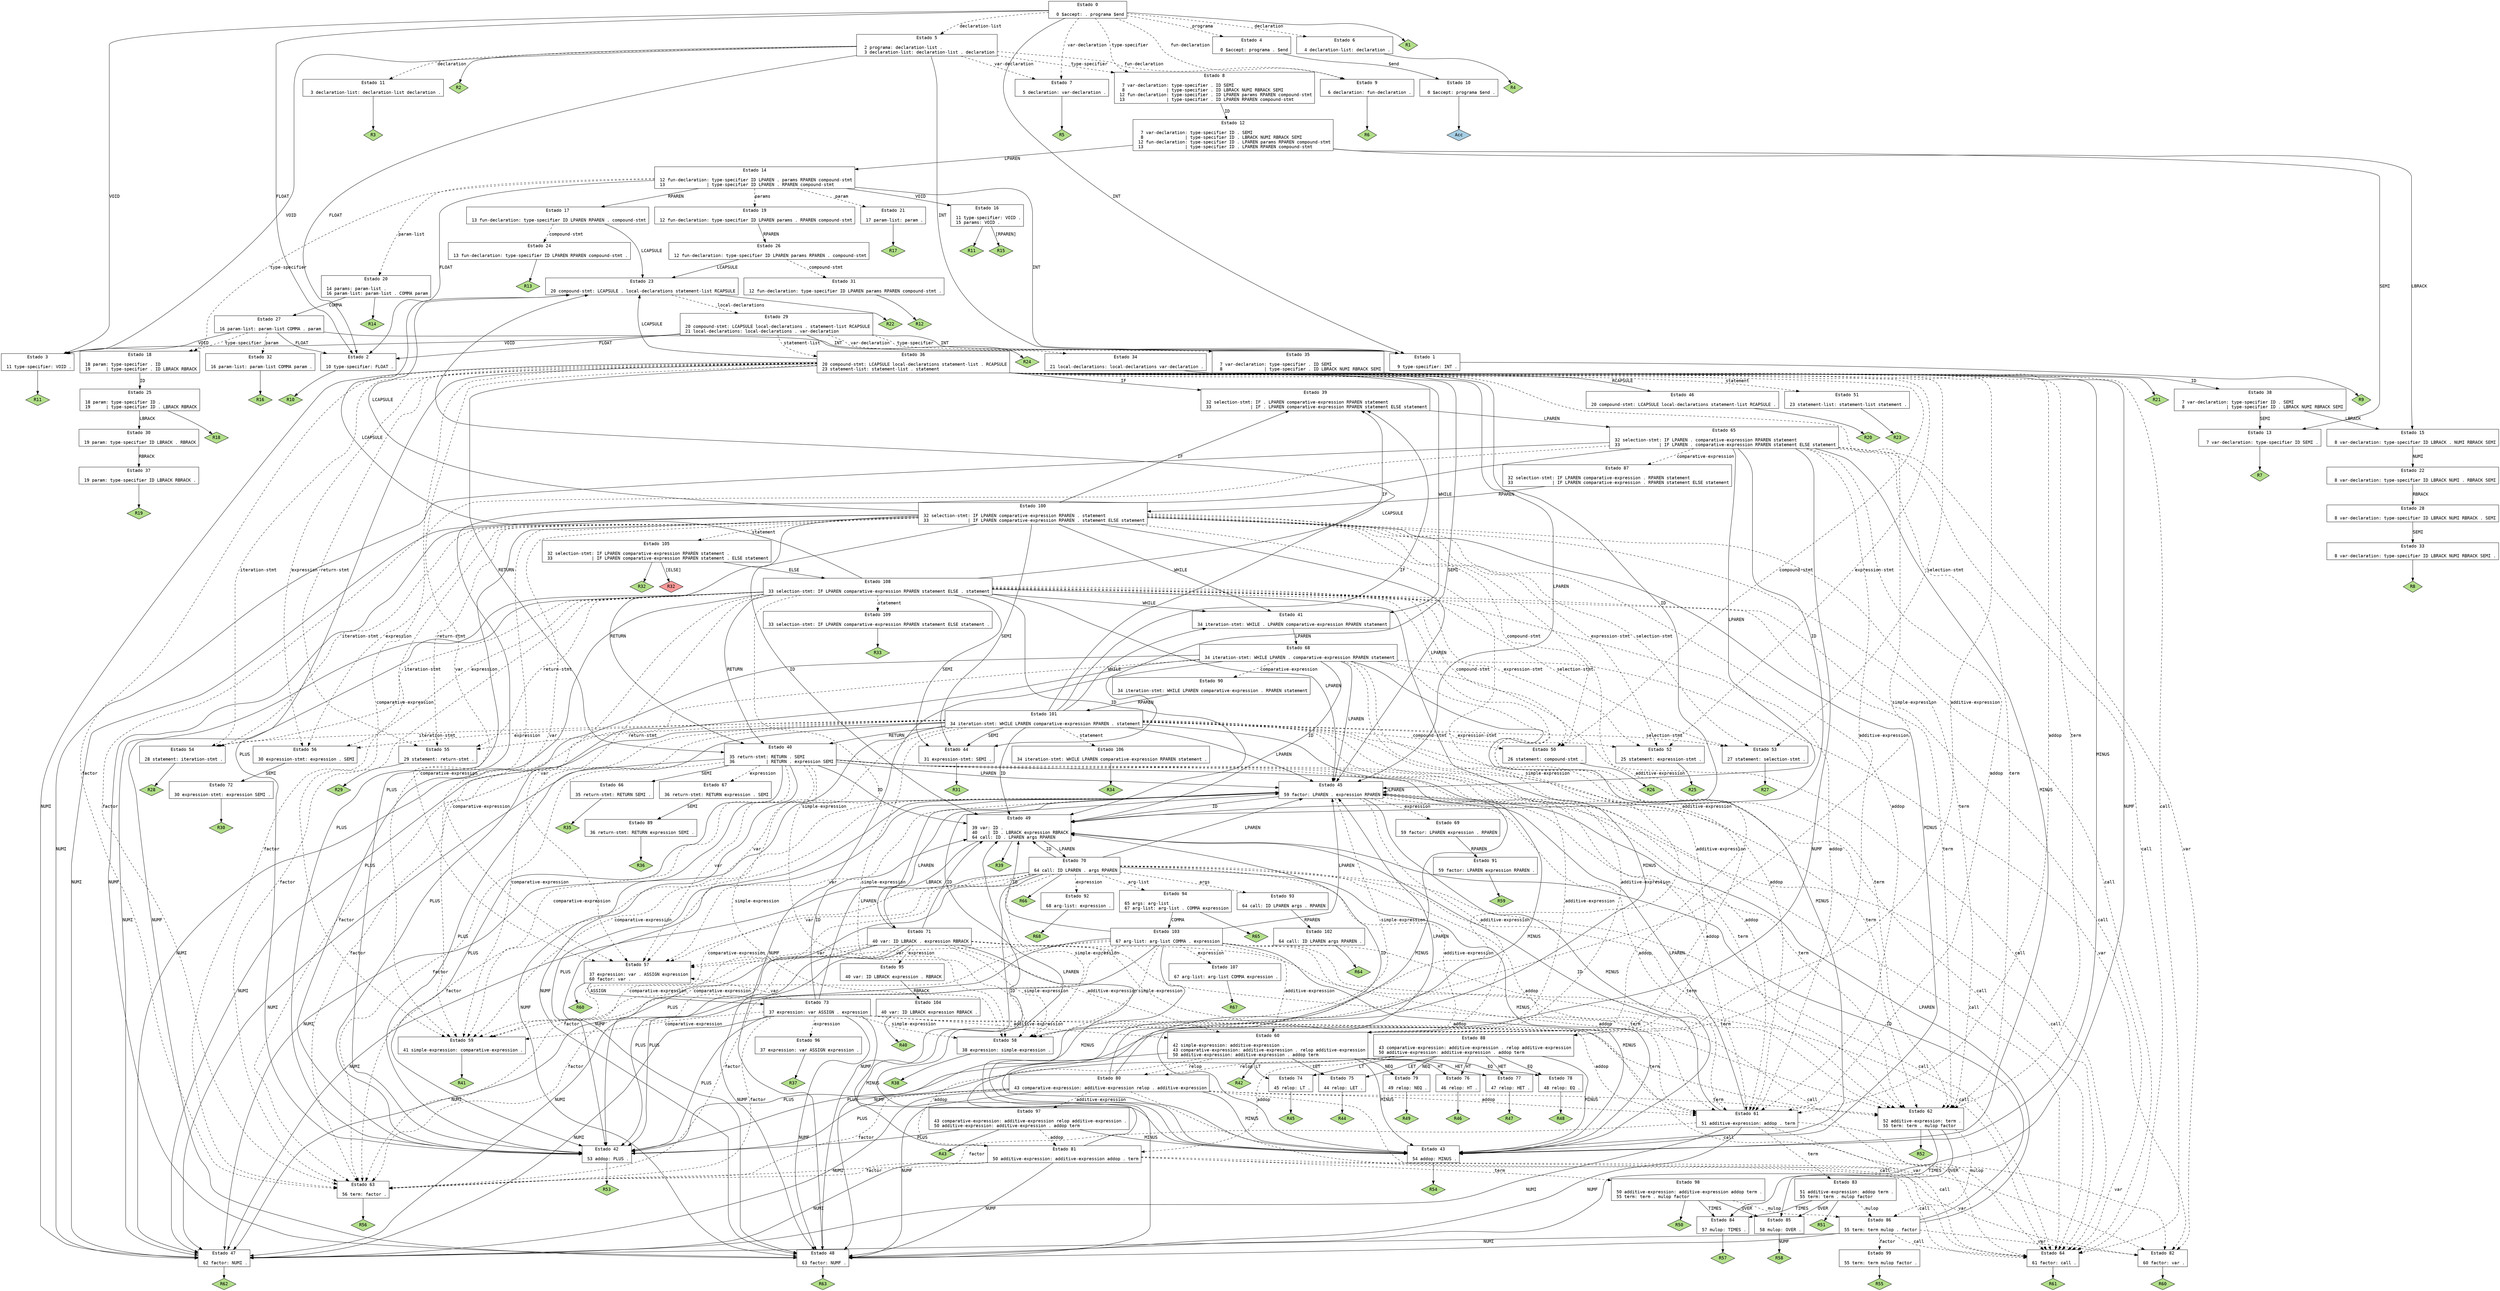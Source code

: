 // Gerado por GNU Bison 3.0.4.
// Relate erros para <bug-bison@gnu.org>.
// Site: <http://www.gnu.org/software/bison/>.

digraph "cminus.y"
{
  node [fontname = courier, shape = box, colorscheme = paired6]
  edge [fontname = courier]

  0 [label="Estado 0\n\l  0 $accept: . programa $end\l"]
  0 -> 1 [style=solid label="INT"]
  0 -> 2 [style=solid label="FLOAT"]
  0 -> 3 [style=solid label="VOID"]
  0 -> 4 [style=dashed label="programa"]
  0 -> 5 [style=dashed label="declaration-list"]
  0 -> 6 [style=dashed label="declaration"]
  0 -> 7 [style=dashed label="var-declaration"]
  0 -> 8 [style=dashed label="type-specifier"]
  0 -> 9 [style=dashed label="fun-declaration"]
  0 -> "0R1" [style=solid]
 "0R1" [label="R1", fillcolor=3, shape=diamond, style=filled]
  1 [label="Estado 1\n\l  9 type-specifier: INT .\l"]
  1 -> "1R9" [style=solid]
 "1R9" [label="R9", fillcolor=3, shape=diamond, style=filled]
  2 [label="Estado 2\n\l 10 type-specifier: FLOAT .\l"]
  2 -> "2R10" [style=solid]
 "2R10" [label="R10", fillcolor=3, shape=diamond, style=filled]
  3 [label="Estado 3\n\l 11 type-specifier: VOID .\l"]
  3 -> "3R11" [style=solid]
 "3R11" [label="R11", fillcolor=3, shape=diamond, style=filled]
  4 [label="Estado 4\n\l  0 $accept: programa . $end\l"]
  4 -> 10 [style=solid label="$end"]
  5 [label="Estado 5\n\l  2 programa: declaration-list .\l  3 declaration-list: declaration-list . declaration\l"]
  5 -> 1 [style=solid label="INT"]
  5 -> 2 [style=solid label="FLOAT"]
  5 -> 3 [style=solid label="VOID"]
  5 -> 11 [style=dashed label="declaration"]
  5 -> 7 [style=dashed label="var-declaration"]
  5 -> 8 [style=dashed label="type-specifier"]
  5 -> 9 [style=dashed label="fun-declaration"]
  5 -> "5R2" [style=solid]
 "5R2" [label="R2", fillcolor=3, shape=diamond, style=filled]
  6 [label="Estado 6\n\l  4 declaration-list: declaration .\l"]
  6 -> "6R4" [style=solid]
 "6R4" [label="R4", fillcolor=3, shape=diamond, style=filled]
  7 [label="Estado 7\n\l  5 declaration: var-declaration .\l"]
  7 -> "7R5" [style=solid]
 "7R5" [label="R5", fillcolor=3, shape=diamond, style=filled]
  8 [label="Estado 8\n\l  7 var-declaration: type-specifier . ID SEMI\l  8                | type-specifier . ID LBRACK NUMI RBRACK SEMI\l 12 fun-declaration: type-specifier . ID LPAREN params RPAREN compound-stmt\l 13                | type-specifier . ID LPAREN RPAREN compound-stmt\l"]
  8 -> 12 [style=solid label="ID"]
  9 [label="Estado 9\n\l  6 declaration: fun-declaration .\l"]
  9 -> "9R6" [style=solid]
 "9R6" [label="R6", fillcolor=3, shape=diamond, style=filled]
  10 [label="Estado 10\n\l  0 $accept: programa $end .\l"]
  10 -> "10R0" [style=solid]
 "10R0" [label="Acc", fillcolor=1, shape=diamond, style=filled]
  11 [label="Estado 11\n\l  3 declaration-list: declaration-list declaration .\l"]
  11 -> "11R3" [style=solid]
 "11R3" [label="R3", fillcolor=3, shape=diamond, style=filled]
  12 [label="Estado 12\n\l  7 var-declaration: type-specifier ID . SEMI\l  8                | type-specifier ID . LBRACK NUMI RBRACK SEMI\l 12 fun-declaration: type-specifier ID . LPAREN params RPAREN compound-stmt\l 13                | type-specifier ID . LPAREN RPAREN compound-stmt\l"]
  12 -> 13 [style=solid label="SEMI"]
  12 -> 14 [style=solid label="LPAREN"]
  12 -> 15 [style=solid label="LBRACK"]
  13 [label="Estado 13\n\l  7 var-declaration: type-specifier ID SEMI .\l"]
  13 -> "13R7" [style=solid]
 "13R7" [label="R7", fillcolor=3, shape=diamond, style=filled]
  14 [label="Estado 14\n\l 12 fun-declaration: type-specifier ID LPAREN . params RPAREN compound-stmt\l 13                | type-specifier ID LPAREN . RPAREN compound-stmt\l"]
  14 -> 1 [style=solid label="INT"]
  14 -> 2 [style=solid label="FLOAT"]
  14 -> 16 [style=solid label="VOID"]
  14 -> 17 [style=solid label="RPAREN"]
  14 -> 18 [style=dashed label="type-specifier"]
  14 -> 19 [style=dashed label="params"]
  14 -> 20 [style=dashed label="param-list"]
  14 -> 21 [style=dashed label="param"]
  15 [label="Estado 15\n\l  8 var-declaration: type-specifier ID LBRACK . NUMI RBRACK SEMI\l"]
  15 -> 22 [style=solid label="NUMI"]
  16 [label="Estado 16\n\l 11 type-specifier: VOID .\l 15 params: VOID .\l"]
  16 -> "16R11" [style=solid]
 "16R11" [label="R11", fillcolor=3, shape=diamond, style=filled]
  16 -> "16R15" [label="[RPAREN]", style=solid]
 "16R15" [label="R15", fillcolor=3, shape=diamond, style=filled]
  17 [label="Estado 17\n\l 13 fun-declaration: type-specifier ID LPAREN RPAREN . compound-stmt\l"]
  17 -> 23 [style=solid label="LCAPSULE"]
  17 -> 24 [style=dashed label="compound-stmt"]
  18 [label="Estado 18\n\l 18 param: type-specifier . ID\l 19      | type-specifier . ID LBRACK RBRACK\l"]
  18 -> 25 [style=solid label="ID"]
  19 [label="Estado 19\n\l 12 fun-declaration: type-specifier ID LPAREN params . RPAREN compound-stmt\l"]
  19 -> 26 [style=solid label="RPAREN"]
  20 [label="Estado 20\n\l 14 params: param-list .\l 16 param-list: param-list . COMMA param\l"]
  20 -> 27 [style=solid label="COMMA"]
  20 -> "20R14" [style=solid]
 "20R14" [label="R14", fillcolor=3, shape=diamond, style=filled]
  21 [label="Estado 21\n\l 17 param-list: param .\l"]
  21 -> "21R17" [style=solid]
 "21R17" [label="R17", fillcolor=3, shape=diamond, style=filled]
  22 [label="Estado 22\n\l  8 var-declaration: type-specifier ID LBRACK NUMI . RBRACK SEMI\l"]
  22 -> 28 [style=solid label="RBRACK"]
  23 [label="Estado 23\n\l 20 compound-stmt: LCAPSULE . local-declarations statement-list RCAPSULE\l"]
  23 -> 29 [style=dashed label="local-declarations"]
  23 -> "23R22" [style=solid]
 "23R22" [label="R22", fillcolor=3, shape=diamond, style=filled]
  24 [label="Estado 24\n\l 13 fun-declaration: type-specifier ID LPAREN RPAREN compound-stmt .\l"]
  24 -> "24R13" [style=solid]
 "24R13" [label="R13", fillcolor=3, shape=diamond, style=filled]
  25 [label="Estado 25\n\l 18 param: type-specifier ID .\l 19      | type-specifier ID . LBRACK RBRACK\l"]
  25 -> 30 [style=solid label="LBRACK"]
  25 -> "25R18" [style=solid]
 "25R18" [label="R18", fillcolor=3, shape=diamond, style=filled]
  26 [label="Estado 26\n\l 12 fun-declaration: type-specifier ID LPAREN params RPAREN . compound-stmt\l"]
  26 -> 23 [style=solid label="LCAPSULE"]
  26 -> 31 [style=dashed label="compound-stmt"]
  27 [label="Estado 27\n\l 16 param-list: param-list COMMA . param\l"]
  27 -> 1 [style=solid label="INT"]
  27 -> 2 [style=solid label="FLOAT"]
  27 -> 3 [style=solid label="VOID"]
  27 -> 18 [style=dashed label="type-specifier"]
  27 -> 32 [style=dashed label="param"]
  28 [label="Estado 28\n\l  8 var-declaration: type-specifier ID LBRACK NUMI RBRACK . SEMI\l"]
  28 -> 33 [style=solid label="SEMI"]
  29 [label="Estado 29\n\l 20 compound-stmt: LCAPSULE local-declarations . statement-list RCAPSULE\l 21 local-declarations: local-declarations . var-declaration\l"]
  29 -> 1 [style=solid label="INT"]
  29 -> 2 [style=solid label="FLOAT"]
  29 -> 3 [style=solid label="VOID"]
  29 -> 34 [style=dashed label="var-declaration"]
  29 -> 35 [style=dashed label="type-specifier"]
  29 -> 36 [style=dashed label="statement-list"]
  29 -> "29R24" [style=solid]
 "29R24" [label="R24", fillcolor=3, shape=diamond, style=filled]
  30 [label="Estado 30\n\l 19 param: type-specifier ID LBRACK . RBRACK\l"]
  30 -> 37 [style=solid label="RBRACK"]
  31 [label="Estado 31\n\l 12 fun-declaration: type-specifier ID LPAREN params RPAREN compound-stmt .\l"]
  31 -> "31R12" [style=solid]
 "31R12" [label="R12", fillcolor=3, shape=diamond, style=filled]
  32 [label="Estado 32\n\l 16 param-list: param-list COMMA param .\l"]
  32 -> "32R16" [style=solid]
 "32R16" [label="R16", fillcolor=3, shape=diamond, style=filled]
  33 [label="Estado 33\n\l  8 var-declaration: type-specifier ID LBRACK NUMI RBRACK SEMI .\l"]
  33 -> "33R8" [style=solid]
 "33R8" [label="R8", fillcolor=3, shape=diamond, style=filled]
  34 [label="Estado 34\n\l 21 local-declarations: local-declarations var-declaration .\l"]
  34 -> "34R21" [style=solid]
 "34R21" [label="R21", fillcolor=3, shape=diamond, style=filled]
  35 [label="Estado 35\n\l  7 var-declaration: type-specifier . ID SEMI\l  8                | type-specifier . ID LBRACK NUMI RBRACK SEMI\l"]
  35 -> 38 [style=solid label="ID"]
  36 [label="Estado 36\n\l 20 compound-stmt: LCAPSULE local-declarations statement-list . RCAPSULE\l 23 statement-list: statement-list . statement\l"]
  36 -> 39 [style=solid label="IF"]
  36 -> 40 [style=solid label="RETURN"]
  36 -> 41 [style=solid label="WHILE"]
  36 -> 42 [style=solid label="PLUS"]
  36 -> 43 [style=solid label="MINUS"]
  36 -> 44 [style=solid label="SEMI"]
  36 -> 45 [style=solid label="LPAREN"]
  36 -> 23 [style=solid label="LCAPSULE"]
  36 -> 46 [style=solid label="RCAPSULE"]
  36 -> 47 [style=solid label="NUMI"]
  36 -> 48 [style=solid label="NUMF"]
  36 -> 49 [style=solid label="ID"]
  36 -> 50 [style=dashed label="compound-stmt"]
  36 -> 51 [style=dashed label="statement"]
  36 -> 52 [style=dashed label="expression-stmt"]
  36 -> 53 [style=dashed label="selection-stmt"]
  36 -> 54 [style=dashed label="iteration-stmt"]
  36 -> 55 [style=dashed label="return-stmt"]
  36 -> 56 [style=dashed label="expression"]
  36 -> 57 [style=dashed label="var"]
  36 -> 58 [style=dashed label="simple-expression"]
  36 -> 59 [style=dashed label="comparative-expression"]
  36 -> 60 [style=dashed label="additive-expression"]
  36 -> 61 [style=dashed label="addop"]
  36 -> 62 [style=dashed label="term"]
  36 -> 63 [style=dashed label="factor"]
  36 -> 64 [style=dashed label="call"]
  37 [label="Estado 37\n\l 19 param: type-specifier ID LBRACK RBRACK .\l"]
  37 -> "37R19" [style=solid]
 "37R19" [label="R19", fillcolor=3, shape=diamond, style=filled]
  38 [label="Estado 38\n\l  7 var-declaration: type-specifier ID . SEMI\l  8                | type-specifier ID . LBRACK NUMI RBRACK SEMI\l"]
  38 -> 13 [style=solid label="SEMI"]
  38 -> 15 [style=solid label="LBRACK"]
  39 [label="Estado 39\n\l 32 selection-stmt: IF . LPAREN comparative-expression RPAREN statement\l 33               | IF . LPAREN comparative-expression RPAREN statement ELSE statement\l"]
  39 -> 65 [style=solid label="LPAREN"]
  40 [label="Estado 40\n\l 35 return-stmt: RETURN . SEMI\l 36            | RETURN . expression SEMI\l"]
  40 -> 42 [style=solid label="PLUS"]
  40 -> 43 [style=solid label="MINUS"]
  40 -> 66 [style=solid label="SEMI"]
  40 -> 45 [style=solid label="LPAREN"]
  40 -> 47 [style=solid label="NUMI"]
  40 -> 48 [style=solid label="NUMF"]
  40 -> 49 [style=solid label="ID"]
  40 -> 67 [style=dashed label="expression"]
  40 -> 57 [style=dashed label="var"]
  40 -> 58 [style=dashed label="simple-expression"]
  40 -> 59 [style=dashed label="comparative-expression"]
  40 -> 60 [style=dashed label="additive-expression"]
  40 -> 61 [style=dashed label="addop"]
  40 -> 62 [style=dashed label="term"]
  40 -> 63 [style=dashed label="factor"]
  40 -> 64 [style=dashed label="call"]
  41 [label="Estado 41\n\l 34 iteration-stmt: WHILE . LPAREN comparative-expression RPAREN statement\l"]
  41 -> 68 [style=solid label="LPAREN"]
  42 [label="Estado 42\n\l 53 addop: PLUS .\l"]
  42 -> "42R53" [style=solid]
 "42R53" [label="R53", fillcolor=3, shape=diamond, style=filled]
  43 [label="Estado 43\n\l 54 addop: MINUS .\l"]
  43 -> "43R54" [style=solid]
 "43R54" [label="R54", fillcolor=3, shape=diamond, style=filled]
  44 [label="Estado 44\n\l 31 expression-stmt: SEMI .\l"]
  44 -> "44R31" [style=solid]
 "44R31" [label="R31", fillcolor=3, shape=diamond, style=filled]
  45 [label="Estado 45\n\l 59 factor: LPAREN . expression RPAREN\l"]
  45 -> 42 [style=solid label="PLUS"]
  45 -> 43 [style=solid label="MINUS"]
  45 -> 45 [style=solid label="LPAREN"]
  45 -> 47 [style=solid label="NUMI"]
  45 -> 48 [style=solid label="NUMF"]
  45 -> 49 [style=solid label="ID"]
  45 -> 69 [style=dashed label="expression"]
  45 -> 57 [style=dashed label="var"]
  45 -> 58 [style=dashed label="simple-expression"]
  45 -> 59 [style=dashed label="comparative-expression"]
  45 -> 60 [style=dashed label="additive-expression"]
  45 -> 61 [style=dashed label="addop"]
  45 -> 62 [style=dashed label="term"]
  45 -> 63 [style=dashed label="factor"]
  45 -> 64 [style=dashed label="call"]
  46 [label="Estado 46\n\l 20 compound-stmt: LCAPSULE local-declarations statement-list RCAPSULE .\l"]
  46 -> "46R20" [style=solid]
 "46R20" [label="R20", fillcolor=3, shape=diamond, style=filled]
  47 [label="Estado 47\n\l 62 factor: NUMI .\l"]
  47 -> "47R62" [style=solid]
 "47R62" [label="R62", fillcolor=3, shape=diamond, style=filled]
  48 [label="Estado 48\n\l 63 factor: NUMF .\l"]
  48 -> "48R63" [style=solid]
 "48R63" [label="R63", fillcolor=3, shape=diamond, style=filled]
  49 [label="Estado 49\n\l 39 var: ID .\l 40    | ID . LBRACK expression RBRACK\l 64 call: ID . LPAREN args RPAREN\l"]
  49 -> 70 [style=solid label="LPAREN"]
  49 -> 71 [style=solid label="LBRACK"]
  49 -> "49R39" [style=solid]
 "49R39" [label="R39", fillcolor=3, shape=diamond, style=filled]
  50 [label="Estado 50\n\l 26 statement: compound-stmt .\l"]
  50 -> "50R26" [style=solid]
 "50R26" [label="R26", fillcolor=3, shape=diamond, style=filled]
  51 [label="Estado 51\n\l 23 statement-list: statement-list statement .\l"]
  51 -> "51R23" [style=solid]
 "51R23" [label="R23", fillcolor=3, shape=diamond, style=filled]
  52 [label="Estado 52\n\l 25 statement: expression-stmt .\l"]
  52 -> "52R25" [style=solid]
 "52R25" [label="R25", fillcolor=3, shape=diamond, style=filled]
  53 [label="Estado 53\n\l 27 statement: selection-stmt .\l"]
  53 -> "53R27" [style=solid]
 "53R27" [label="R27", fillcolor=3, shape=diamond, style=filled]
  54 [label="Estado 54\n\l 28 statement: iteration-stmt .\l"]
  54 -> "54R28" [style=solid]
 "54R28" [label="R28", fillcolor=3, shape=diamond, style=filled]
  55 [label="Estado 55\n\l 29 statement: return-stmt .\l"]
  55 -> "55R29" [style=solid]
 "55R29" [label="R29", fillcolor=3, shape=diamond, style=filled]
  56 [label="Estado 56\n\l 30 expression-stmt: expression . SEMI\l"]
  56 -> 72 [style=solid label="SEMI"]
  57 [label="Estado 57\n\l 37 expression: var . ASSIGN expression\l 60 factor: var .\l"]
  57 -> 73 [style=solid label="ASSIGN"]
  57 -> "57R60" [style=solid]
 "57R60" [label="R60", fillcolor=3, shape=diamond, style=filled]
  58 [label="Estado 58\n\l 38 expression: simple-expression .\l"]
  58 -> "58R38" [style=solid]
 "58R38" [label="R38", fillcolor=3, shape=diamond, style=filled]
  59 [label="Estado 59\n\l 41 simple-expression: comparative-expression .\l"]
  59 -> "59R41" [style=solid]
 "59R41" [label="R41", fillcolor=3, shape=diamond, style=filled]
  60 [label="Estado 60\n\l 42 simple-expression: additive-expression .\l 43 comparative-expression: additive-expression . relop additive-expression\l 50 additive-expression: additive-expression . addop term\l"]
  60 -> 42 [style=solid label="PLUS"]
  60 -> 43 [style=solid label="MINUS"]
  60 -> 74 [style=solid label="LT"]
  60 -> 75 [style=solid label="LET"]
  60 -> 76 [style=solid label="HT"]
  60 -> 77 [style=solid label="HET"]
  60 -> 78 [style=solid label="EQ"]
  60 -> 79 [style=solid label="NEQ"]
  60 -> 80 [style=dashed label="relop"]
  60 -> 81 [style=dashed label="addop"]
  60 -> "60R42" [style=solid]
 "60R42" [label="R42", fillcolor=3, shape=diamond, style=filled]
  61 [label="Estado 61\n\l 51 additive-expression: addop . term\l"]
  61 -> 45 [style=solid label="LPAREN"]
  61 -> 47 [style=solid label="NUMI"]
  61 -> 48 [style=solid label="NUMF"]
  61 -> 49 [style=solid label="ID"]
  61 -> 82 [style=dashed label="var"]
  61 -> 83 [style=dashed label="term"]
  61 -> 63 [style=dashed label="factor"]
  61 -> 64 [style=dashed label="call"]
  62 [label="Estado 62\n\l 52 additive-expression: term .\l 55 term: term . mulop factor\l"]
  62 -> 84 [style=solid label="TIMES"]
  62 -> 85 [style=solid label="OVER"]
  62 -> 86 [style=dashed label="mulop"]
  62 -> "62R52" [style=solid]
 "62R52" [label="R52", fillcolor=3, shape=diamond, style=filled]
  63 [label="Estado 63\n\l 56 term: factor .\l"]
  63 -> "63R56" [style=solid]
 "63R56" [label="R56", fillcolor=3, shape=diamond, style=filled]
  64 [label="Estado 64\n\l 61 factor: call .\l"]
  64 -> "64R61" [style=solid]
 "64R61" [label="R61", fillcolor=3, shape=diamond, style=filled]
  65 [label="Estado 65\n\l 32 selection-stmt: IF LPAREN . comparative-expression RPAREN statement\l 33               | IF LPAREN . comparative-expression RPAREN statement ELSE statement\l"]
  65 -> 42 [style=solid label="PLUS"]
  65 -> 43 [style=solid label="MINUS"]
  65 -> 45 [style=solid label="LPAREN"]
  65 -> 47 [style=solid label="NUMI"]
  65 -> 48 [style=solid label="NUMF"]
  65 -> 49 [style=solid label="ID"]
  65 -> 82 [style=dashed label="var"]
  65 -> 87 [style=dashed label="comparative-expression"]
  65 -> 88 [style=dashed label="additive-expression"]
  65 -> 61 [style=dashed label="addop"]
  65 -> 62 [style=dashed label="term"]
  65 -> 63 [style=dashed label="factor"]
  65 -> 64 [style=dashed label="call"]
  66 [label="Estado 66\n\l 35 return-stmt: RETURN SEMI .\l"]
  66 -> "66R35" [style=solid]
 "66R35" [label="R35", fillcolor=3, shape=diamond, style=filled]
  67 [label="Estado 67\n\l 36 return-stmt: RETURN expression . SEMI\l"]
  67 -> 89 [style=solid label="SEMI"]
  68 [label="Estado 68\n\l 34 iteration-stmt: WHILE LPAREN . comparative-expression RPAREN statement\l"]
  68 -> 42 [style=solid label="PLUS"]
  68 -> 43 [style=solid label="MINUS"]
  68 -> 45 [style=solid label="LPAREN"]
  68 -> 47 [style=solid label="NUMI"]
  68 -> 48 [style=solid label="NUMF"]
  68 -> 49 [style=solid label="ID"]
  68 -> 82 [style=dashed label="var"]
  68 -> 90 [style=dashed label="comparative-expression"]
  68 -> 88 [style=dashed label="additive-expression"]
  68 -> 61 [style=dashed label="addop"]
  68 -> 62 [style=dashed label="term"]
  68 -> 63 [style=dashed label="factor"]
  68 -> 64 [style=dashed label="call"]
  69 [label="Estado 69\n\l 59 factor: LPAREN expression . RPAREN\l"]
  69 -> 91 [style=solid label="RPAREN"]
  70 [label="Estado 70\n\l 64 call: ID LPAREN . args RPAREN\l"]
  70 -> 42 [style=solid label="PLUS"]
  70 -> 43 [style=solid label="MINUS"]
  70 -> 45 [style=solid label="LPAREN"]
  70 -> 47 [style=solid label="NUMI"]
  70 -> 48 [style=solid label="NUMF"]
  70 -> 49 [style=solid label="ID"]
  70 -> 92 [style=dashed label="expression"]
  70 -> 57 [style=dashed label="var"]
  70 -> 58 [style=dashed label="simple-expression"]
  70 -> 59 [style=dashed label="comparative-expression"]
  70 -> 60 [style=dashed label="additive-expression"]
  70 -> 61 [style=dashed label="addop"]
  70 -> 62 [style=dashed label="term"]
  70 -> 63 [style=dashed label="factor"]
  70 -> 64 [style=dashed label="call"]
  70 -> 93 [style=dashed label="args"]
  70 -> 94 [style=dashed label="arg-list"]
  70 -> "70R66" [style=solid]
 "70R66" [label="R66", fillcolor=3, shape=diamond, style=filled]
  71 [label="Estado 71\n\l 40 var: ID LBRACK . expression RBRACK\l"]
  71 -> 42 [style=solid label="PLUS"]
  71 -> 43 [style=solid label="MINUS"]
  71 -> 45 [style=solid label="LPAREN"]
  71 -> 47 [style=solid label="NUMI"]
  71 -> 48 [style=solid label="NUMF"]
  71 -> 49 [style=solid label="ID"]
  71 -> 95 [style=dashed label="expression"]
  71 -> 57 [style=dashed label="var"]
  71 -> 58 [style=dashed label="simple-expression"]
  71 -> 59 [style=dashed label="comparative-expression"]
  71 -> 60 [style=dashed label="additive-expression"]
  71 -> 61 [style=dashed label="addop"]
  71 -> 62 [style=dashed label="term"]
  71 -> 63 [style=dashed label="factor"]
  71 -> 64 [style=dashed label="call"]
  72 [label="Estado 72\n\l 30 expression-stmt: expression SEMI .\l"]
  72 -> "72R30" [style=solid]
 "72R30" [label="R30", fillcolor=3, shape=diamond, style=filled]
  73 [label="Estado 73\n\l 37 expression: var ASSIGN . expression\l"]
  73 -> 42 [style=solid label="PLUS"]
  73 -> 43 [style=solid label="MINUS"]
  73 -> 45 [style=solid label="LPAREN"]
  73 -> 47 [style=solid label="NUMI"]
  73 -> 48 [style=solid label="NUMF"]
  73 -> 49 [style=solid label="ID"]
  73 -> 96 [style=dashed label="expression"]
  73 -> 57 [style=dashed label="var"]
  73 -> 58 [style=dashed label="simple-expression"]
  73 -> 59 [style=dashed label="comparative-expression"]
  73 -> 60 [style=dashed label="additive-expression"]
  73 -> 61 [style=dashed label="addop"]
  73 -> 62 [style=dashed label="term"]
  73 -> 63 [style=dashed label="factor"]
  73 -> 64 [style=dashed label="call"]
  74 [label="Estado 74\n\l 45 relop: LT .\l"]
  74 -> "74R45" [style=solid]
 "74R45" [label="R45", fillcolor=3, shape=diamond, style=filled]
  75 [label="Estado 75\n\l 44 relop: LET .\l"]
  75 -> "75R44" [style=solid]
 "75R44" [label="R44", fillcolor=3, shape=diamond, style=filled]
  76 [label="Estado 76\n\l 46 relop: HT .\l"]
  76 -> "76R46" [style=solid]
 "76R46" [label="R46", fillcolor=3, shape=diamond, style=filled]
  77 [label="Estado 77\n\l 47 relop: HET .\l"]
  77 -> "77R47" [style=solid]
 "77R47" [label="R47", fillcolor=3, shape=diamond, style=filled]
  78 [label="Estado 78\n\l 48 relop: EQ .\l"]
  78 -> "78R48" [style=solid]
 "78R48" [label="R48", fillcolor=3, shape=diamond, style=filled]
  79 [label="Estado 79\n\l 49 relop: NEQ .\l"]
  79 -> "79R49" [style=solid]
 "79R49" [label="R49", fillcolor=3, shape=diamond, style=filled]
  80 [label="Estado 80\n\l 43 comparative-expression: additive-expression relop . additive-expression\l"]
  80 -> 42 [style=solid label="PLUS"]
  80 -> 43 [style=solid label="MINUS"]
  80 -> 45 [style=solid label="LPAREN"]
  80 -> 47 [style=solid label="NUMI"]
  80 -> 48 [style=solid label="NUMF"]
  80 -> 49 [style=solid label="ID"]
  80 -> 82 [style=dashed label="var"]
  80 -> 97 [style=dashed label="additive-expression"]
  80 -> 61 [style=dashed label="addop"]
  80 -> 62 [style=dashed label="term"]
  80 -> 63 [style=dashed label="factor"]
  80 -> 64 [style=dashed label="call"]
  81 [label="Estado 81\n\l 50 additive-expression: additive-expression addop . term\l"]
  81 -> 45 [style=solid label="LPAREN"]
  81 -> 47 [style=solid label="NUMI"]
  81 -> 48 [style=solid label="NUMF"]
  81 -> 49 [style=solid label="ID"]
  81 -> 82 [style=dashed label="var"]
  81 -> 98 [style=dashed label="term"]
  81 -> 63 [style=dashed label="factor"]
  81 -> 64 [style=dashed label="call"]
  82 [label="Estado 82\n\l 60 factor: var .\l"]
  82 -> "82R60" [style=solid]
 "82R60" [label="R60", fillcolor=3, shape=diamond, style=filled]
  83 [label="Estado 83\n\l 51 additive-expression: addop term .\l 55 term: term . mulop factor\l"]
  83 -> 84 [style=solid label="TIMES"]
  83 -> 85 [style=solid label="OVER"]
  83 -> 86 [style=dashed label="mulop"]
  83 -> "83R51" [style=solid]
 "83R51" [label="R51", fillcolor=3, shape=diamond, style=filled]
  84 [label="Estado 84\n\l 57 mulop: TIMES .\l"]
  84 -> "84R57" [style=solid]
 "84R57" [label="R57", fillcolor=3, shape=diamond, style=filled]
  85 [label="Estado 85\n\l 58 mulop: OVER .\l"]
  85 -> "85R58" [style=solid]
 "85R58" [label="R58", fillcolor=3, shape=diamond, style=filled]
  86 [label="Estado 86\n\l 55 term: term mulop . factor\l"]
  86 -> 45 [style=solid label="LPAREN"]
  86 -> 47 [style=solid label="NUMI"]
  86 -> 48 [style=solid label="NUMF"]
  86 -> 49 [style=solid label="ID"]
  86 -> 82 [style=dashed label="var"]
  86 -> 99 [style=dashed label="factor"]
  86 -> 64 [style=dashed label="call"]
  87 [label="Estado 87\n\l 32 selection-stmt: IF LPAREN comparative-expression . RPAREN statement\l 33               | IF LPAREN comparative-expression . RPAREN statement ELSE statement\l"]
  87 -> 100 [style=solid label="RPAREN"]
  88 [label="Estado 88\n\l 43 comparative-expression: additive-expression . relop additive-expression\l 50 additive-expression: additive-expression . addop term\l"]
  88 -> 42 [style=solid label="PLUS"]
  88 -> 43 [style=solid label="MINUS"]
  88 -> 74 [style=solid label="LT"]
  88 -> 75 [style=solid label="LET"]
  88 -> 76 [style=solid label="HT"]
  88 -> 77 [style=solid label="HET"]
  88 -> 78 [style=solid label="EQ"]
  88 -> 79 [style=solid label="NEQ"]
  88 -> 80 [style=dashed label="relop"]
  88 -> 81 [style=dashed label="addop"]
  89 [label="Estado 89\n\l 36 return-stmt: RETURN expression SEMI .\l"]
  89 -> "89R36" [style=solid]
 "89R36" [label="R36", fillcolor=3, shape=diamond, style=filled]
  90 [label="Estado 90\n\l 34 iteration-stmt: WHILE LPAREN comparative-expression . RPAREN statement\l"]
  90 -> 101 [style=solid label="RPAREN"]
  91 [label="Estado 91\n\l 59 factor: LPAREN expression RPAREN .\l"]
  91 -> "91R59" [style=solid]
 "91R59" [label="R59", fillcolor=3, shape=diamond, style=filled]
  92 [label="Estado 92\n\l 68 arg-list: expression .\l"]
  92 -> "92R68" [style=solid]
 "92R68" [label="R68", fillcolor=3, shape=diamond, style=filled]
  93 [label="Estado 93\n\l 64 call: ID LPAREN args . RPAREN\l"]
  93 -> 102 [style=solid label="RPAREN"]
  94 [label="Estado 94\n\l 65 args: arg-list .\l 67 arg-list: arg-list . COMMA expression\l"]
  94 -> 103 [style=solid label="COMMA"]
  94 -> "94R65" [style=solid]
 "94R65" [label="R65", fillcolor=3, shape=diamond, style=filled]
  95 [label="Estado 95\n\l 40 var: ID LBRACK expression . RBRACK\l"]
  95 -> 104 [style=solid label="RBRACK"]
  96 [label="Estado 96\n\l 37 expression: var ASSIGN expression .\l"]
  96 -> "96R37" [style=solid]
 "96R37" [label="R37", fillcolor=3, shape=diamond, style=filled]
  97 [label="Estado 97\n\l 43 comparative-expression: additive-expression relop additive-expression .\l 50 additive-expression: additive-expression . addop term\l"]
  97 -> 42 [style=solid label="PLUS"]
  97 -> 43 [style=solid label="MINUS"]
  97 -> 81 [style=dashed label="addop"]
  97 -> "97R43" [style=solid]
 "97R43" [label="R43", fillcolor=3, shape=diamond, style=filled]
  98 [label="Estado 98\n\l 50 additive-expression: additive-expression addop term .\l 55 term: term . mulop factor\l"]
  98 -> 84 [style=solid label="TIMES"]
  98 -> 85 [style=solid label="OVER"]
  98 -> 86 [style=dashed label="mulop"]
  98 -> "98R50" [style=solid]
 "98R50" [label="R50", fillcolor=3, shape=diamond, style=filled]
  99 [label="Estado 99\n\l 55 term: term mulop factor .\l"]
  99 -> "99R55" [style=solid]
 "99R55" [label="R55", fillcolor=3, shape=diamond, style=filled]
  100 [label="Estado 100\n\l 32 selection-stmt: IF LPAREN comparative-expression RPAREN . statement\l 33               | IF LPAREN comparative-expression RPAREN . statement ELSE statement\l"]
  100 -> 39 [style=solid label="IF"]
  100 -> 40 [style=solid label="RETURN"]
  100 -> 41 [style=solid label="WHILE"]
  100 -> 42 [style=solid label="PLUS"]
  100 -> 43 [style=solid label="MINUS"]
  100 -> 44 [style=solid label="SEMI"]
  100 -> 45 [style=solid label="LPAREN"]
  100 -> 23 [style=solid label="LCAPSULE"]
  100 -> 47 [style=solid label="NUMI"]
  100 -> 48 [style=solid label="NUMF"]
  100 -> 49 [style=solid label="ID"]
  100 -> 50 [style=dashed label="compound-stmt"]
  100 -> 105 [style=dashed label="statement"]
  100 -> 52 [style=dashed label="expression-stmt"]
  100 -> 53 [style=dashed label="selection-stmt"]
  100 -> 54 [style=dashed label="iteration-stmt"]
  100 -> 55 [style=dashed label="return-stmt"]
  100 -> 56 [style=dashed label="expression"]
  100 -> 57 [style=dashed label="var"]
  100 -> 58 [style=dashed label="simple-expression"]
  100 -> 59 [style=dashed label="comparative-expression"]
  100 -> 60 [style=dashed label="additive-expression"]
  100 -> 61 [style=dashed label="addop"]
  100 -> 62 [style=dashed label="term"]
  100 -> 63 [style=dashed label="factor"]
  100 -> 64 [style=dashed label="call"]
  101 [label="Estado 101\n\l 34 iteration-stmt: WHILE LPAREN comparative-expression RPAREN . statement\l"]
  101 -> 39 [style=solid label="IF"]
  101 -> 40 [style=solid label="RETURN"]
  101 -> 41 [style=solid label="WHILE"]
  101 -> 42 [style=solid label="PLUS"]
  101 -> 43 [style=solid label="MINUS"]
  101 -> 44 [style=solid label="SEMI"]
  101 -> 45 [style=solid label="LPAREN"]
  101 -> 23 [style=solid label="LCAPSULE"]
  101 -> 47 [style=solid label="NUMI"]
  101 -> 48 [style=solid label="NUMF"]
  101 -> 49 [style=solid label="ID"]
  101 -> 50 [style=dashed label="compound-stmt"]
  101 -> 106 [style=dashed label="statement"]
  101 -> 52 [style=dashed label="expression-stmt"]
  101 -> 53 [style=dashed label="selection-stmt"]
  101 -> 54 [style=dashed label="iteration-stmt"]
  101 -> 55 [style=dashed label="return-stmt"]
  101 -> 56 [style=dashed label="expression"]
  101 -> 57 [style=dashed label="var"]
  101 -> 58 [style=dashed label="simple-expression"]
  101 -> 59 [style=dashed label="comparative-expression"]
  101 -> 60 [style=dashed label="additive-expression"]
  101 -> 61 [style=dashed label="addop"]
  101 -> 62 [style=dashed label="term"]
  101 -> 63 [style=dashed label="factor"]
  101 -> 64 [style=dashed label="call"]
  102 [label="Estado 102\n\l 64 call: ID LPAREN args RPAREN .\l"]
  102 -> "102R64" [style=solid]
 "102R64" [label="R64", fillcolor=3, shape=diamond, style=filled]
  103 [label="Estado 103\n\l 67 arg-list: arg-list COMMA . expression\l"]
  103 -> 42 [style=solid label="PLUS"]
  103 -> 43 [style=solid label="MINUS"]
  103 -> 45 [style=solid label="LPAREN"]
  103 -> 47 [style=solid label="NUMI"]
  103 -> 48 [style=solid label="NUMF"]
  103 -> 49 [style=solid label="ID"]
  103 -> 107 [style=dashed label="expression"]
  103 -> 57 [style=dashed label="var"]
  103 -> 58 [style=dashed label="simple-expression"]
  103 -> 59 [style=dashed label="comparative-expression"]
  103 -> 60 [style=dashed label="additive-expression"]
  103 -> 61 [style=dashed label="addop"]
  103 -> 62 [style=dashed label="term"]
  103 -> 63 [style=dashed label="factor"]
  103 -> 64 [style=dashed label="call"]
  104 [label="Estado 104\n\l 40 var: ID LBRACK expression RBRACK .\l"]
  104 -> "104R40" [style=solid]
 "104R40" [label="R40", fillcolor=3, shape=diamond, style=filled]
  105 [label="Estado 105\n\l 32 selection-stmt: IF LPAREN comparative-expression RPAREN statement .\l 33               | IF LPAREN comparative-expression RPAREN statement . ELSE statement\l"]
  105 -> 108 [style=solid label="ELSE"]
  105 -> "105R32d" [label="[ELSE]", style=solid]
 "105R32d" [label="R32", fillcolor=5, shape=diamond, style=filled]
  105 -> "105R32" [style=solid]
 "105R32" [label="R32", fillcolor=3, shape=diamond, style=filled]
  106 [label="Estado 106\n\l 34 iteration-stmt: WHILE LPAREN comparative-expression RPAREN statement .\l"]
  106 -> "106R34" [style=solid]
 "106R34" [label="R34", fillcolor=3, shape=diamond, style=filled]
  107 [label="Estado 107\n\l 67 arg-list: arg-list COMMA expression .\l"]
  107 -> "107R67" [style=solid]
 "107R67" [label="R67", fillcolor=3, shape=diamond, style=filled]
  108 [label="Estado 108\n\l 33 selection-stmt: IF LPAREN comparative-expression RPAREN statement ELSE . statement\l"]
  108 -> 39 [style=solid label="IF"]
  108 -> 40 [style=solid label="RETURN"]
  108 -> 41 [style=solid label="WHILE"]
  108 -> 42 [style=solid label="PLUS"]
  108 -> 43 [style=solid label="MINUS"]
  108 -> 44 [style=solid label="SEMI"]
  108 -> 45 [style=solid label="LPAREN"]
  108 -> 23 [style=solid label="LCAPSULE"]
  108 -> 47 [style=solid label="NUMI"]
  108 -> 48 [style=solid label="NUMF"]
  108 -> 49 [style=solid label="ID"]
  108 -> 50 [style=dashed label="compound-stmt"]
  108 -> 109 [style=dashed label="statement"]
  108 -> 52 [style=dashed label="expression-stmt"]
  108 -> 53 [style=dashed label="selection-stmt"]
  108 -> 54 [style=dashed label="iteration-stmt"]
  108 -> 55 [style=dashed label="return-stmt"]
  108 -> 56 [style=dashed label="expression"]
  108 -> 57 [style=dashed label="var"]
  108 -> 58 [style=dashed label="simple-expression"]
  108 -> 59 [style=dashed label="comparative-expression"]
  108 -> 60 [style=dashed label="additive-expression"]
  108 -> 61 [style=dashed label="addop"]
  108 -> 62 [style=dashed label="term"]
  108 -> 63 [style=dashed label="factor"]
  108 -> 64 [style=dashed label="call"]
  109 [label="Estado 109\n\l 33 selection-stmt: IF LPAREN comparative-expression RPAREN statement ELSE statement .\l"]
  109 -> "109R33" [style=solid]
 "109R33" [label="R33", fillcolor=3, shape=diamond, style=filled]
}
